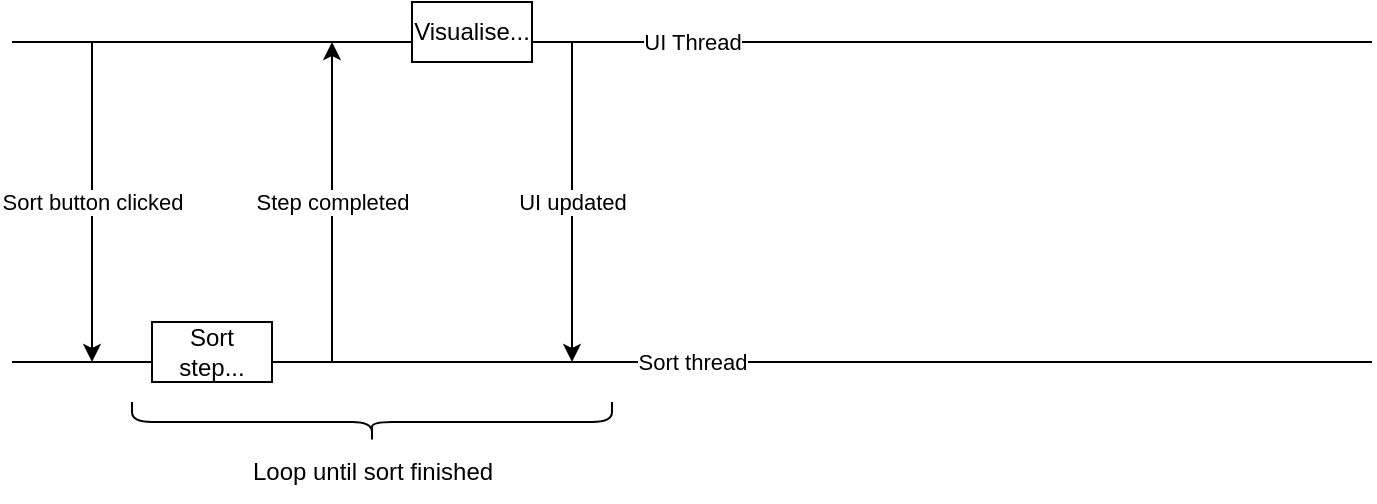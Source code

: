 <mxfile version="20.4.1" type="device"><diagram id="OURIClUB91jWJzk4v7Fx" name="Page-1"><mxGraphModel dx="1662" dy="794" grid="1" gridSize="10" guides="1" tooltips="1" connect="1" arrows="1" fold="1" page="1" pageScale="1" pageWidth="827" pageHeight="1169" math="0" shadow="0"><root><mxCell id="0"/><mxCell id="1" parent="0"/><mxCell id="ltArrIt_jH4oetqZwvvv-1" value="UI Thread" style="endArrow=none;html=1;rounded=0;" edge="1" parent="1"><mxGeometry width="50" height="50" relative="1" as="geometry"><mxPoint x="80" y="160" as="sourcePoint"/><mxPoint x="760" y="160" as="targetPoint"/></mxGeometry></mxCell><mxCell id="ltArrIt_jH4oetqZwvvv-2" value="Sort thread" style="endArrow=none;html=1;rounded=0;" edge="1" parent="1"><mxGeometry width="50" height="50" relative="1" as="geometry"><mxPoint x="80" y="320" as="sourcePoint"/><mxPoint x="760" y="320" as="targetPoint"/></mxGeometry></mxCell><mxCell id="ltArrIt_jH4oetqZwvvv-3" value="Sort button clicked" style="endArrow=classic;html=1;rounded=0;" edge="1" parent="1"><mxGeometry width="50" height="50" relative="1" as="geometry"><mxPoint x="120" y="160" as="sourcePoint"/><mxPoint x="120" y="320" as="targetPoint"/></mxGeometry></mxCell><mxCell id="ltArrIt_jH4oetqZwvvv-5" value="Sort step..." style="rounded=0;whiteSpace=wrap;html=1;" vertex="1" parent="1"><mxGeometry x="150" y="300" width="60" height="30" as="geometry"/></mxCell><mxCell id="ltArrIt_jH4oetqZwvvv-7" value="Step completed" style="endArrow=classic;html=1;rounded=0;" edge="1" parent="1"><mxGeometry width="50" height="50" relative="1" as="geometry"><mxPoint x="240" y="320" as="sourcePoint"/><mxPoint x="240" y="160" as="targetPoint"/></mxGeometry></mxCell><mxCell id="ltArrIt_jH4oetqZwvvv-8" value="Visualise..." style="rounded=0;whiteSpace=wrap;html=1;" vertex="1" parent="1"><mxGeometry x="280" y="140" width="60" height="30" as="geometry"/></mxCell><mxCell id="ltArrIt_jH4oetqZwvvv-9" value="UI updated" style="endArrow=classic;html=1;rounded=0;" edge="1" parent="1"><mxGeometry width="50" height="50" relative="1" as="geometry"><mxPoint x="360" y="160" as="sourcePoint"/><mxPoint x="360" y="320" as="targetPoint"/></mxGeometry></mxCell><mxCell id="ltArrIt_jH4oetqZwvvv-10" value="" style="shape=curlyBracket;whiteSpace=wrap;html=1;rounded=1;rotation=-90;" vertex="1" parent="1"><mxGeometry x="250" y="230" width="20" height="240" as="geometry"/></mxCell><mxCell id="ltArrIt_jH4oetqZwvvv-11" value="Loop until sort finished" style="text;html=1;align=center;verticalAlign=middle;resizable=0;points=[];autosize=1;strokeColor=none;fillColor=none;" vertex="1" parent="1"><mxGeometry x="190" y="360" width="140" height="30" as="geometry"/></mxCell></root></mxGraphModel></diagram></mxfile>